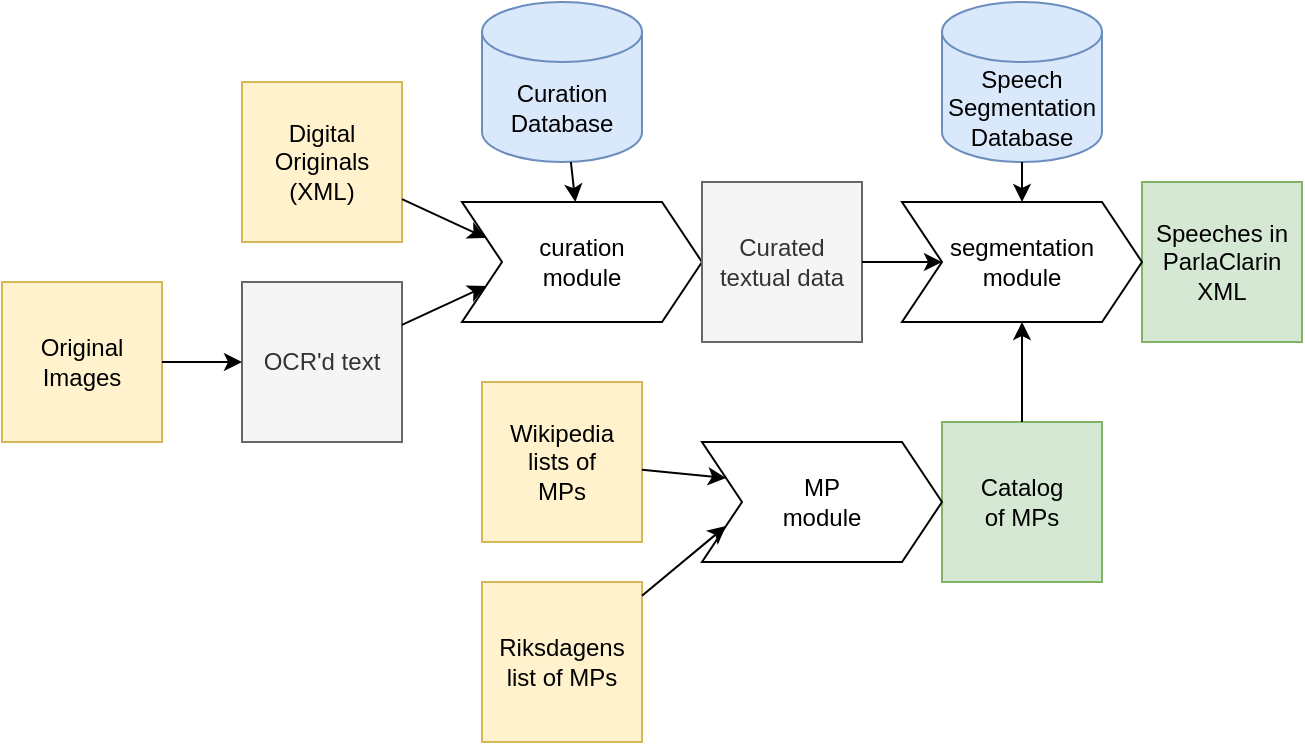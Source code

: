 <mxfile version="14.0.1" type="device"><diagram id="0JQowHfDmwSLZ0olz5bD" name="Page-1"><mxGraphModel dx="946" dy="600" grid="1" gridSize="10" guides="1" tooltips="1" connect="1" arrows="1" fold="1" page="1" pageScale="1" pageWidth="827" pageHeight="1169" math="0" shadow="0"><root><mxCell id="0"/><mxCell id="1" parent="0"/><mxCell id="RQD2KGkkcrppu90dIMZC-1" value="&lt;div&gt;Digital&lt;br&gt;&lt;/div&gt;&lt;div&gt;Originals&lt;/div&gt;&lt;div&gt;(XML)&lt;br&gt;&lt;/div&gt;" style="whiteSpace=wrap;html=1;aspect=fixed;fillColor=#fff2cc;strokeColor=#d6b656;" parent="1" vertex="1"><mxGeometry x="160" y="200" width="80" height="80" as="geometry"/></mxCell><mxCell id="RQD2KGkkcrppu90dIMZC-2" value="&lt;div&gt;Original&lt;/div&gt;&lt;div&gt;Images&lt;br&gt;&lt;/div&gt;" style="whiteSpace=wrap;html=1;aspect=fixed;fillColor=#fff2cc;strokeColor=#d6b656;" parent="1" vertex="1"><mxGeometry x="40" y="300" width="80" height="80" as="geometry"/></mxCell><mxCell id="RQD2KGkkcrppu90dIMZC-3" value="OCR'd text" style="whiteSpace=wrap;html=1;aspect=fixed;fillColor=#f5f5f5;strokeColor=#666666;fontColor=#333333;" parent="1" vertex="1"><mxGeometry x="160" y="300" width="80" height="80" as="geometry"/></mxCell><mxCell id="RQD2KGkkcrppu90dIMZC-4" value="&lt;div&gt;Speeches in&lt;/div&gt;&lt;div&gt;ParlaClarin&lt;br&gt;&lt;/div&gt;&lt;div&gt;XML&lt;br&gt;&lt;/div&gt;" style="whiteSpace=wrap;html=1;aspect=fixed;fillColor=#d5e8d4;strokeColor=#82b366;" parent="1" vertex="1"><mxGeometry x="610" y="250" width="80" height="80" as="geometry"/></mxCell><mxCell id="RQD2KGkkcrppu90dIMZC-5" value="&lt;div&gt;Catalog&lt;/div&gt;&lt;div&gt;of MPs&lt;br&gt;&lt;/div&gt;" style="whiteSpace=wrap;html=1;aspect=fixed;fillColor=#d5e8d4;strokeColor=#82b366;" parent="1" vertex="1"><mxGeometry x="510" y="370" width="80" height="80" as="geometry"/></mxCell><mxCell id="RQD2KGkkcrppu90dIMZC-6" value="&lt;div&gt;Curation&lt;/div&gt;&lt;div&gt;Database&lt;br&gt;&lt;/div&gt;" style="shape=cylinder3;whiteSpace=wrap;html=1;boundedLbl=1;backgroundOutline=1;size=15;fillColor=#dae8fc;strokeColor=#6c8ebf;" parent="1" vertex="1"><mxGeometry x="280" y="160" width="80" height="80" as="geometry"/></mxCell><mxCell id="RQD2KGkkcrppu90dIMZC-7" value="&lt;div&gt;Speech&lt;br&gt;&lt;/div&gt;&lt;div&gt;Segmentation&lt;br&gt;&lt;/div&gt;&lt;div&gt;Database&lt;br&gt;&lt;/div&gt;" style="shape=cylinder3;whiteSpace=wrap;html=1;boundedLbl=1;backgroundOutline=1;size=15;fillColor=#dae8fc;strokeColor=#6c8ebf;" parent="1" vertex="1"><mxGeometry x="510" y="160" width="80" height="80" as="geometry"/></mxCell><mxCell id="RQD2KGkkcrppu90dIMZC-8" value="&lt;div&gt;curation&lt;/div&gt;&lt;div&gt;module&lt;/div&gt;" style="shape=step;perimeter=stepPerimeter;whiteSpace=wrap;html=1;fixedSize=1;" parent="1" vertex="1"><mxGeometry x="270" y="260" width="120" height="60" as="geometry"/></mxCell><mxCell id="RQD2KGkkcrppu90dIMZC-9" value="Curated textual data" style="whiteSpace=wrap;html=1;aspect=fixed;fillColor=#f5f5f5;strokeColor=#666666;fontColor=#333333;" parent="1" vertex="1"><mxGeometry x="390" y="250" width="80" height="80" as="geometry"/></mxCell><mxCell id="RQD2KGkkcrppu90dIMZC-12" value="" style="endArrow=classic;html=1;entryX=0;entryY=0.25;entryDx=0;entryDy=0;" parent="1" source="RQD2KGkkcrppu90dIMZC-1" target="RQD2KGkkcrppu90dIMZC-8" edge="1"><mxGeometry width="50" height="50" relative="1" as="geometry"><mxPoint x="390" y="330" as="sourcePoint"/><mxPoint x="440" y="280" as="targetPoint"/></mxGeometry></mxCell><mxCell id="RQD2KGkkcrppu90dIMZC-13" value="" style="endArrow=classic;html=1;" parent="1" source="RQD2KGkkcrppu90dIMZC-6" target="RQD2KGkkcrppu90dIMZC-8" edge="1"><mxGeometry width="50" height="50" relative="1" as="geometry"><mxPoint x="390" y="330" as="sourcePoint"/><mxPoint x="440" y="280" as="targetPoint"/></mxGeometry></mxCell><mxCell id="RQD2KGkkcrppu90dIMZC-14" value="" style="endArrow=classic;html=1;entryX=0;entryY=0.75;entryDx=0;entryDy=0;" parent="1" source="RQD2KGkkcrppu90dIMZC-3" target="RQD2KGkkcrppu90dIMZC-8" edge="1"><mxGeometry width="50" height="50" relative="1" as="geometry"><mxPoint x="390" y="330" as="sourcePoint"/><mxPoint x="440" y="280" as="targetPoint"/></mxGeometry></mxCell><mxCell id="RQD2KGkkcrppu90dIMZC-15" value="" style="endArrow=classic;html=1;" parent="1" source="RQD2KGkkcrppu90dIMZC-2" target="RQD2KGkkcrppu90dIMZC-3" edge="1"><mxGeometry width="50" height="50" relative="1" as="geometry"><mxPoint x="390" y="330" as="sourcePoint"/><mxPoint x="440" y="280" as="targetPoint"/></mxGeometry></mxCell><mxCell id="RQD2KGkkcrppu90dIMZC-16" value="&lt;div&gt;segmentation&lt;/div&gt;&lt;div&gt;module&lt;/div&gt;" style="shape=step;perimeter=stepPerimeter;whiteSpace=wrap;html=1;fixedSize=1;" parent="1" vertex="1"><mxGeometry x="490" y="260" width="120" height="60" as="geometry"/></mxCell><mxCell id="RQD2KGkkcrppu90dIMZC-17" value="" style="endArrow=classic;html=1;" parent="1" source="RQD2KGkkcrppu90dIMZC-9" target="RQD2KGkkcrppu90dIMZC-16" edge="1"><mxGeometry width="50" height="50" relative="1" as="geometry"><mxPoint x="390" y="330" as="sourcePoint"/><mxPoint x="440" y="280" as="targetPoint"/></mxGeometry></mxCell><mxCell id="RQD2KGkkcrppu90dIMZC-18" value="" style="endArrow=classic;html=1;" parent="1" source="RQD2KGkkcrppu90dIMZC-7" target="RQD2KGkkcrppu90dIMZC-16" edge="1"><mxGeometry width="50" height="50" relative="1" as="geometry"><mxPoint x="390" y="330" as="sourcePoint"/><mxPoint x="440" y="280" as="targetPoint"/></mxGeometry></mxCell><mxCell id="RQD2KGkkcrppu90dIMZC-19" value="" style="endArrow=classic;html=1;" parent="1" source="RQD2KGkkcrppu90dIMZC-5" target="RQD2KGkkcrppu90dIMZC-16" edge="1"><mxGeometry width="50" height="50" relative="1" as="geometry"><mxPoint x="390" y="330" as="sourcePoint"/><mxPoint x="440" y="280" as="targetPoint"/></mxGeometry></mxCell><mxCell id="RQD2KGkkcrppu90dIMZC-20" value="&lt;div&gt;MP&lt;/div&gt;&lt;div&gt;module&lt;br&gt;&lt;/div&gt;" style="shape=step;perimeter=stepPerimeter;whiteSpace=wrap;html=1;fixedSize=1;" parent="1" vertex="1"><mxGeometry x="390" y="380" width="120" height="60" as="geometry"/></mxCell><mxCell id="RQD2KGkkcrppu90dIMZC-21" value="&lt;div&gt;Wikipedia&lt;/div&gt;&lt;div&gt;lists of &lt;br&gt;&lt;/div&gt;&lt;div&gt;MPs&lt;br&gt;&lt;/div&gt;" style="whiteSpace=wrap;html=1;aspect=fixed;fillColor=#fff2cc;strokeColor=#d6b656;" parent="1" vertex="1"><mxGeometry x="280" y="350" width="80" height="80" as="geometry"/></mxCell><mxCell id="RQD2KGkkcrppu90dIMZC-22" value="&lt;div&gt;Riksdagens&lt;/div&gt;&lt;div&gt;list of MPs&lt;br&gt;&lt;/div&gt;" style="whiteSpace=wrap;html=1;aspect=fixed;fillColor=#fff2cc;strokeColor=#d6b656;" parent="1" vertex="1"><mxGeometry x="280" y="450" width="80" height="80" as="geometry"/></mxCell><mxCell id="RQD2KGkkcrppu90dIMZC-23" value="" style="endArrow=classic;html=1;entryX=0;entryY=0.75;entryDx=0;entryDy=0;" parent="1" source="RQD2KGkkcrppu90dIMZC-22" target="RQD2KGkkcrppu90dIMZC-20" edge="1"><mxGeometry width="50" height="50" relative="1" as="geometry"><mxPoint x="390" y="330" as="sourcePoint"/><mxPoint x="440" y="280" as="targetPoint"/></mxGeometry></mxCell><mxCell id="RQD2KGkkcrppu90dIMZC-24" value="" style="endArrow=classic;html=1;entryX=0;entryY=0.25;entryDx=0;entryDy=0;" parent="1" source="RQD2KGkkcrppu90dIMZC-21" target="RQD2KGkkcrppu90dIMZC-20" edge="1"><mxGeometry width="50" height="50" relative="1" as="geometry"><mxPoint x="390" y="330" as="sourcePoint"/><mxPoint x="440" y="280" as="targetPoint"/></mxGeometry></mxCell></root></mxGraphModel></diagram></mxfile>